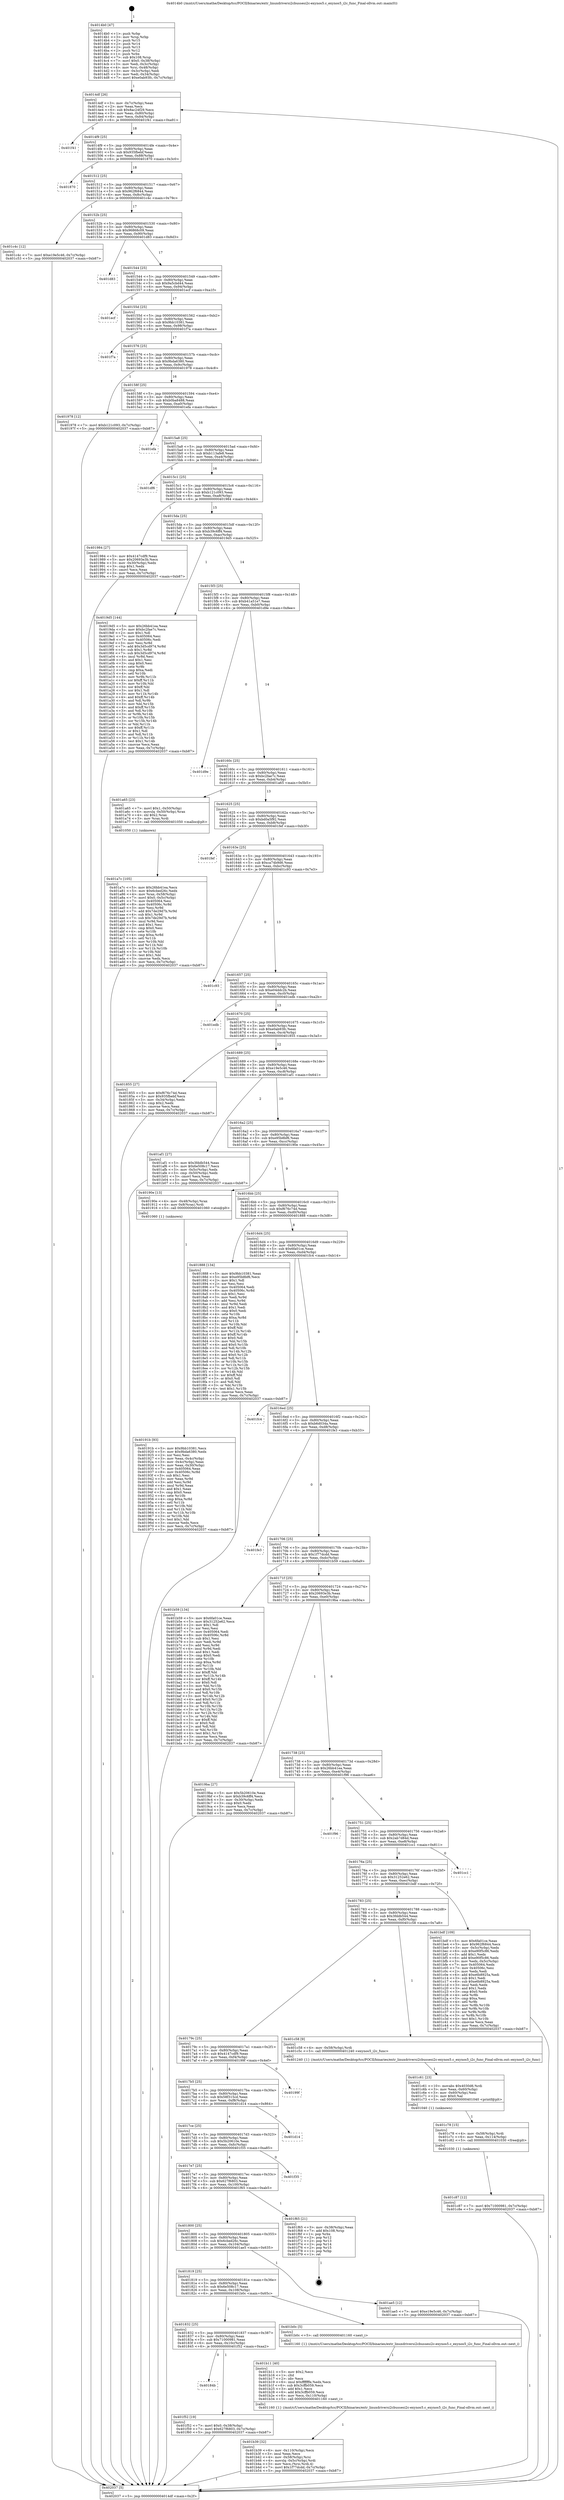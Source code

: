 digraph "0x4014b0" {
  label = "0x4014b0 (/mnt/c/Users/mathe/Desktop/tcc/POCII/binaries/extr_linuxdriversi2cbussesi2c-exynos5.c_exynos5_i2c_func_Final-ollvm.out::main(0))"
  labelloc = "t"
  node[shape=record]

  Entry [label="",width=0.3,height=0.3,shape=circle,fillcolor=black,style=filled]
  "0x4014df" [label="{
     0x4014df [26]\l
     | [instrs]\l
     &nbsp;&nbsp;0x4014df \<+3\>: mov -0x7c(%rbp),%eax\l
     &nbsp;&nbsp;0x4014e2 \<+2\>: mov %eax,%ecx\l
     &nbsp;&nbsp;0x4014e4 \<+6\>: sub $0x8ac24f29,%ecx\l
     &nbsp;&nbsp;0x4014ea \<+3\>: mov %eax,-0x80(%rbp)\l
     &nbsp;&nbsp;0x4014ed \<+6\>: mov %ecx,-0x84(%rbp)\l
     &nbsp;&nbsp;0x4014f3 \<+6\>: je 0000000000401f41 \<main+0xa91\>\l
  }"]
  "0x401f41" [label="{
     0x401f41\l
  }", style=dashed]
  "0x4014f9" [label="{
     0x4014f9 [25]\l
     | [instrs]\l
     &nbsp;&nbsp;0x4014f9 \<+5\>: jmp 00000000004014fe \<main+0x4e\>\l
     &nbsp;&nbsp;0x4014fe \<+3\>: mov -0x80(%rbp),%eax\l
     &nbsp;&nbsp;0x401501 \<+5\>: sub $0x935fbebf,%eax\l
     &nbsp;&nbsp;0x401506 \<+6\>: mov %eax,-0x88(%rbp)\l
     &nbsp;&nbsp;0x40150c \<+6\>: je 0000000000401870 \<main+0x3c0\>\l
  }"]
  Exit [label="",width=0.3,height=0.3,shape=circle,fillcolor=black,style=filled,peripheries=2]
  "0x401870" [label="{
     0x401870\l
  }", style=dashed]
  "0x401512" [label="{
     0x401512 [25]\l
     | [instrs]\l
     &nbsp;&nbsp;0x401512 \<+5\>: jmp 0000000000401517 \<main+0x67\>\l
     &nbsp;&nbsp;0x401517 \<+3\>: mov -0x80(%rbp),%eax\l
     &nbsp;&nbsp;0x40151a \<+5\>: sub $0x962f6844,%eax\l
     &nbsp;&nbsp;0x40151f \<+6\>: mov %eax,-0x8c(%rbp)\l
     &nbsp;&nbsp;0x401525 \<+6\>: je 0000000000401c4c \<main+0x79c\>\l
  }"]
  "0x40184b" [label="{
     0x40184b\l
  }", style=dashed]
  "0x401c4c" [label="{
     0x401c4c [12]\l
     | [instrs]\l
     &nbsp;&nbsp;0x401c4c \<+7\>: movl $0xe19e5c46,-0x7c(%rbp)\l
     &nbsp;&nbsp;0x401c53 \<+5\>: jmp 0000000000402037 \<main+0xb87\>\l
  }"]
  "0x40152b" [label="{
     0x40152b [25]\l
     | [instrs]\l
     &nbsp;&nbsp;0x40152b \<+5\>: jmp 0000000000401530 \<main+0x80\>\l
     &nbsp;&nbsp;0x401530 \<+3\>: mov -0x80(%rbp),%eax\l
     &nbsp;&nbsp;0x401533 \<+5\>: sub $0x96868c09,%eax\l
     &nbsp;&nbsp;0x401538 \<+6\>: mov %eax,-0x90(%rbp)\l
     &nbsp;&nbsp;0x40153e \<+6\>: je 0000000000401d83 \<main+0x8d3\>\l
  }"]
  "0x401f52" [label="{
     0x401f52 [19]\l
     | [instrs]\l
     &nbsp;&nbsp;0x401f52 \<+7\>: movl $0x0,-0x38(%rbp)\l
     &nbsp;&nbsp;0x401f59 \<+7\>: movl $0x627f6803,-0x7c(%rbp)\l
     &nbsp;&nbsp;0x401f60 \<+5\>: jmp 0000000000402037 \<main+0xb87\>\l
  }"]
  "0x401d83" [label="{
     0x401d83\l
  }", style=dashed]
  "0x401544" [label="{
     0x401544 [25]\l
     | [instrs]\l
     &nbsp;&nbsp;0x401544 \<+5\>: jmp 0000000000401549 \<main+0x99\>\l
     &nbsp;&nbsp;0x401549 \<+3\>: mov -0x80(%rbp),%eax\l
     &nbsp;&nbsp;0x40154c \<+5\>: sub $0x9a5cbd44,%eax\l
     &nbsp;&nbsp;0x401551 \<+6\>: mov %eax,-0x94(%rbp)\l
     &nbsp;&nbsp;0x401557 \<+6\>: je 0000000000401ecf \<main+0xa1f\>\l
  }"]
  "0x401c87" [label="{
     0x401c87 [12]\l
     | [instrs]\l
     &nbsp;&nbsp;0x401c87 \<+7\>: movl $0x71000981,-0x7c(%rbp)\l
     &nbsp;&nbsp;0x401c8e \<+5\>: jmp 0000000000402037 \<main+0xb87\>\l
  }"]
  "0x401ecf" [label="{
     0x401ecf\l
  }", style=dashed]
  "0x40155d" [label="{
     0x40155d [25]\l
     | [instrs]\l
     &nbsp;&nbsp;0x40155d \<+5\>: jmp 0000000000401562 \<main+0xb2\>\l
     &nbsp;&nbsp;0x401562 \<+3\>: mov -0x80(%rbp),%eax\l
     &nbsp;&nbsp;0x401565 \<+5\>: sub $0x9bb10381,%eax\l
     &nbsp;&nbsp;0x40156a \<+6\>: mov %eax,-0x98(%rbp)\l
     &nbsp;&nbsp;0x401570 \<+6\>: je 0000000000401f7a \<main+0xaca\>\l
  }"]
  "0x401c78" [label="{
     0x401c78 [15]\l
     | [instrs]\l
     &nbsp;&nbsp;0x401c78 \<+4\>: mov -0x58(%rbp),%rdi\l
     &nbsp;&nbsp;0x401c7c \<+6\>: mov %eax,-0x114(%rbp)\l
     &nbsp;&nbsp;0x401c82 \<+5\>: call 0000000000401030 \<free@plt\>\l
     | [calls]\l
     &nbsp;&nbsp;0x401030 \{1\} (unknown)\l
  }"]
  "0x401f7a" [label="{
     0x401f7a\l
  }", style=dashed]
  "0x401576" [label="{
     0x401576 [25]\l
     | [instrs]\l
     &nbsp;&nbsp;0x401576 \<+5\>: jmp 000000000040157b \<main+0xcb\>\l
     &nbsp;&nbsp;0x40157b \<+3\>: mov -0x80(%rbp),%eax\l
     &nbsp;&nbsp;0x40157e \<+5\>: sub $0x9bda6380,%eax\l
     &nbsp;&nbsp;0x401583 \<+6\>: mov %eax,-0x9c(%rbp)\l
     &nbsp;&nbsp;0x401589 \<+6\>: je 0000000000401978 \<main+0x4c8\>\l
  }"]
  "0x401c61" [label="{
     0x401c61 [23]\l
     | [instrs]\l
     &nbsp;&nbsp;0x401c61 \<+10\>: movabs $0x4030d6,%rdi\l
     &nbsp;&nbsp;0x401c6b \<+3\>: mov %eax,-0x60(%rbp)\l
     &nbsp;&nbsp;0x401c6e \<+3\>: mov -0x60(%rbp),%esi\l
     &nbsp;&nbsp;0x401c71 \<+2\>: mov $0x0,%al\l
     &nbsp;&nbsp;0x401c73 \<+5\>: call 0000000000401040 \<printf@plt\>\l
     | [calls]\l
     &nbsp;&nbsp;0x401040 \{1\} (unknown)\l
  }"]
  "0x401978" [label="{
     0x401978 [12]\l
     | [instrs]\l
     &nbsp;&nbsp;0x401978 \<+7\>: movl $0xb121c093,-0x7c(%rbp)\l
     &nbsp;&nbsp;0x40197f \<+5\>: jmp 0000000000402037 \<main+0xb87\>\l
  }"]
  "0x40158f" [label="{
     0x40158f [25]\l
     | [instrs]\l
     &nbsp;&nbsp;0x40158f \<+5\>: jmp 0000000000401594 \<main+0xe4\>\l
     &nbsp;&nbsp;0x401594 \<+3\>: mov -0x80(%rbp),%eax\l
     &nbsp;&nbsp;0x401597 \<+5\>: sub $0xb0ba8488,%eax\l
     &nbsp;&nbsp;0x40159c \<+6\>: mov %eax,-0xa0(%rbp)\l
     &nbsp;&nbsp;0x4015a2 \<+6\>: je 0000000000401efa \<main+0xa4a\>\l
  }"]
  "0x401b39" [label="{
     0x401b39 [32]\l
     | [instrs]\l
     &nbsp;&nbsp;0x401b39 \<+6\>: mov -0x110(%rbp),%ecx\l
     &nbsp;&nbsp;0x401b3f \<+3\>: imul %eax,%ecx\l
     &nbsp;&nbsp;0x401b42 \<+4\>: mov -0x58(%rbp),%rsi\l
     &nbsp;&nbsp;0x401b46 \<+4\>: movslq -0x5c(%rbp),%rdi\l
     &nbsp;&nbsp;0x401b4a \<+3\>: mov %ecx,(%rsi,%rdi,4)\l
     &nbsp;&nbsp;0x401b4d \<+7\>: movl $0x1f77dcdd,-0x7c(%rbp)\l
     &nbsp;&nbsp;0x401b54 \<+5\>: jmp 0000000000402037 \<main+0xb87\>\l
  }"]
  "0x401efa" [label="{
     0x401efa\l
  }", style=dashed]
  "0x4015a8" [label="{
     0x4015a8 [25]\l
     | [instrs]\l
     &nbsp;&nbsp;0x4015a8 \<+5\>: jmp 00000000004015ad \<main+0xfd\>\l
     &nbsp;&nbsp;0x4015ad \<+3\>: mov -0x80(%rbp),%eax\l
     &nbsp;&nbsp;0x4015b0 \<+5\>: sub $0xb113afe8,%eax\l
     &nbsp;&nbsp;0x4015b5 \<+6\>: mov %eax,-0xa4(%rbp)\l
     &nbsp;&nbsp;0x4015bb \<+6\>: je 0000000000401df6 \<main+0x946\>\l
  }"]
  "0x401b11" [label="{
     0x401b11 [40]\l
     | [instrs]\l
     &nbsp;&nbsp;0x401b11 \<+5\>: mov $0x2,%ecx\l
     &nbsp;&nbsp;0x401b16 \<+1\>: cltd\l
     &nbsp;&nbsp;0x401b17 \<+2\>: idiv %ecx\l
     &nbsp;&nbsp;0x401b19 \<+6\>: imul $0xfffffffe,%edx,%ecx\l
     &nbsp;&nbsp;0x401b1f \<+6\>: sub $0x3cffb059,%ecx\l
     &nbsp;&nbsp;0x401b25 \<+3\>: add $0x1,%ecx\l
     &nbsp;&nbsp;0x401b28 \<+6\>: add $0x3cffb059,%ecx\l
     &nbsp;&nbsp;0x401b2e \<+6\>: mov %ecx,-0x110(%rbp)\l
     &nbsp;&nbsp;0x401b34 \<+5\>: call 0000000000401160 \<next_i\>\l
     | [calls]\l
     &nbsp;&nbsp;0x401160 \{1\} (/mnt/c/Users/mathe/Desktop/tcc/POCII/binaries/extr_linuxdriversi2cbussesi2c-exynos5.c_exynos5_i2c_func_Final-ollvm.out::next_i)\l
  }"]
  "0x401df6" [label="{
     0x401df6\l
  }", style=dashed]
  "0x4015c1" [label="{
     0x4015c1 [25]\l
     | [instrs]\l
     &nbsp;&nbsp;0x4015c1 \<+5\>: jmp 00000000004015c6 \<main+0x116\>\l
     &nbsp;&nbsp;0x4015c6 \<+3\>: mov -0x80(%rbp),%eax\l
     &nbsp;&nbsp;0x4015c9 \<+5\>: sub $0xb121c093,%eax\l
     &nbsp;&nbsp;0x4015ce \<+6\>: mov %eax,-0xa8(%rbp)\l
     &nbsp;&nbsp;0x4015d4 \<+6\>: je 0000000000401984 \<main+0x4d4\>\l
  }"]
  "0x401832" [label="{
     0x401832 [25]\l
     | [instrs]\l
     &nbsp;&nbsp;0x401832 \<+5\>: jmp 0000000000401837 \<main+0x387\>\l
     &nbsp;&nbsp;0x401837 \<+3\>: mov -0x80(%rbp),%eax\l
     &nbsp;&nbsp;0x40183a \<+5\>: sub $0x71000981,%eax\l
     &nbsp;&nbsp;0x40183f \<+6\>: mov %eax,-0x10c(%rbp)\l
     &nbsp;&nbsp;0x401845 \<+6\>: je 0000000000401f52 \<main+0xaa2\>\l
  }"]
  "0x401984" [label="{
     0x401984 [27]\l
     | [instrs]\l
     &nbsp;&nbsp;0x401984 \<+5\>: mov $0x4147cdf9,%eax\l
     &nbsp;&nbsp;0x401989 \<+5\>: mov $0x20693e3b,%ecx\l
     &nbsp;&nbsp;0x40198e \<+3\>: mov -0x30(%rbp),%edx\l
     &nbsp;&nbsp;0x401991 \<+3\>: cmp $0x1,%edx\l
     &nbsp;&nbsp;0x401994 \<+3\>: cmovl %ecx,%eax\l
     &nbsp;&nbsp;0x401997 \<+3\>: mov %eax,-0x7c(%rbp)\l
     &nbsp;&nbsp;0x40199a \<+5\>: jmp 0000000000402037 \<main+0xb87\>\l
  }"]
  "0x4015da" [label="{
     0x4015da [25]\l
     | [instrs]\l
     &nbsp;&nbsp;0x4015da \<+5\>: jmp 00000000004015df \<main+0x12f\>\l
     &nbsp;&nbsp;0x4015df \<+3\>: mov -0x80(%rbp),%eax\l
     &nbsp;&nbsp;0x4015e2 \<+5\>: sub $0xb39c6ff4,%eax\l
     &nbsp;&nbsp;0x4015e7 \<+6\>: mov %eax,-0xac(%rbp)\l
     &nbsp;&nbsp;0x4015ed \<+6\>: je 00000000004019d5 \<main+0x525\>\l
  }"]
  "0x401b0c" [label="{
     0x401b0c [5]\l
     | [instrs]\l
     &nbsp;&nbsp;0x401b0c \<+5\>: call 0000000000401160 \<next_i\>\l
     | [calls]\l
     &nbsp;&nbsp;0x401160 \{1\} (/mnt/c/Users/mathe/Desktop/tcc/POCII/binaries/extr_linuxdriversi2cbussesi2c-exynos5.c_exynos5_i2c_func_Final-ollvm.out::next_i)\l
  }"]
  "0x4019d5" [label="{
     0x4019d5 [144]\l
     | [instrs]\l
     &nbsp;&nbsp;0x4019d5 \<+5\>: mov $0x26bb41ea,%eax\l
     &nbsp;&nbsp;0x4019da \<+5\>: mov $0xbc2fae7c,%ecx\l
     &nbsp;&nbsp;0x4019df \<+2\>: mov $0x1,%dl\l
     &nbsp;&nbsp;0x4019e1 \<+7\>: mov 0x405064,%esi\l
     &nbsp;&nbsp;0x4019e8 \<+7\>: mov 0x40506c,%edi\l
     &nbsp;&nbsp;0x4019ef \<+3\>: mov %esi,%r8d\l
     &nbsp;&nbsp;0x4019f2 \<+7\>: add $0x3d5cd974,%r8d\l
     &nbsp;&nbsp;0x4019f9 \<+4\>: sub $0x1,%r8d\l
     &nbsp;&nbsp;0x4019fd \<+7\>: sub $0x3d5cd974,%r8d\l
     &nbsp;&nbsp;0x401a04 \<+4\>: imul %r8d,%esi\l
     &nbsp;&nbsp;0x401a08 \<+3\>: and $0x1,%esi\l
     &nbsp;&nbsp;0x401a0b \<+3\>: cmp $0x0,%esi\l
     &nbsp;&nbsp;0x401a0e \<+4\>: sete %r9b\l
     &nbsp;&nbsp;0x401a12 \<+3\>: cmp $0xa,%edi\l
     &nbsp;&nbsp;0x401a15 \<+4\>: setl %r10b\l
     &nbsp;&nbsp;0x401a19 \<+3\>: mov %r9b,%r11b\l
     &nbsp;&nbsp;0x401a1c \<+4\>: xor $0xff,%r11b\l
     &nbsp;&nbsp;0x401a20 \<+3\>: mov %r10b,%bl\l
     &nbsp;&nbsp;0x401a23 \<+3\>: xor $0xff,%bl\l
     &nbsp;&nbsp;0x401a26 \<+3\>: xor $0x1,%dl\l
     &nbsp;&nbsp;0x401a29 \<+3\>: mov %r11b,%r14b\l
     &nbsp;&nbsp;0x401a2c \<+4\>: and $0xff,%r14b\l
     &nbsp;&nbsp;0x401a30 \<+3\>: and %dl,%r9b\l
     &nbsp;&nbsp;0x401a33 \<+3\>: mov %bl,%r15b\l
     &nbsp;&nbsp;0x401a36 \<+4\>: and $0xff,%r15b\l
     &nbsp;&nbsp;0x401a3a \<+3\>: and %dl,%r10b\l
     &nbsp;&nbsp;0x401a3d \<+3\>: or %r9b,%r14b\l
     &nbsp;&nbsp;0x401a40 \<+3\>: or %r10b,%r15b\l
     &nbsp;&nbsp;0x401a43 \<+3\>: xor %r15b,%r14b\l
     &nbsp;&nbsp;0x401a46 \<+3\>: or %bl,%r11b\l
     &nbsp;&nbsp;0x401a49 \<+4\>: xor $0xff,%r11b\l
     &nbsp;&nbsp;0x401a4d \<+3\>: or $0x1,%dl\l
     &nbsp;&nbsp;0x401a50 \<+3\>: and %dl,%r11b\l
     &nbsp;&nbsp;0x401a53 \<+3\>: or %r11b,%r14b\l
     &nbsp;&nbsp;0x401a56 \<+4\>: test $0x1,%r14b\l
     &nbsp;&nbsp;0x401a5a \<+3\>: cmovne %ecx,%eax\l
     &nbsp;&nbsp;0x401a5d \<+3\>: mov %eax,-0x7c(%rbp)\l
     &nbsp;&nbsp;0x401a60 \<+5\>: jmp 0000000000402037 \<main+0xb87\>\l
  }"]
  "0x4015f3" [label="{
     0x4015f3 [25]\l
     | [instrs]\l
     &nbsp;&nbsp;0x4015f3 \<+5\>: jmp 00000000004015f8 \<main+0x148\>\l
     &nbsp;&nbsp;0x4015f8 \<+3\>: mov -0x80(%rbp),%eax\l
     &nbsp;&nbsp;0x4015fb \<+5\>: sub $0xb41a51e7,%eax\l
     &nbsp;&nbsp;0x401600 \<+6\>: mov %eax,-0xb0(%rbp)\l
     &nbsp;&nbsp;0x401606 \<+6\>: je 0000000000401d9e \<main+0x8ee\>\l
  }"]
  "0x401819" [label="{
     0x401819 [25]\l
     | [instrs]\l
     &nbsp;&nbsp;0x401819 \<+5\>: jmp 000000000040181e \<main+0x36e\>\l
     &nbsp;&nbsp;0x40181e \<+3\>: mov -0x80(%rbp),%eax\l
     &nbsp;&nbsp;0x401821 \<+5\>: sub $0x6e508c17,%eax\l
     &nbsp;&nbsp;0x401826 \<+6\>: mov %eax,-0x108(%rbp)\l
     &nbsp;&nbsp;0x40182c \<+6\>: je 0000000000401b0c \<main+0x65c\>\l
  }"]
  "0x401d9e" [label="{
     0x401d9e\l
  }", style=dashed]
  "0x40160c" [label="{
     0x40160c [25]\l
     | [instrs]\l
     &nbsp;&nbsp;0x40160c \<+5\>: jmp 0000000000401611 \<main+0x161\>\l
     &nbsp;&nbsp;0x401611 \<+3\>: mov -0x80(%rbp),%eax\l
     &nbsp;&nbsp;0x401614 \<+5\>: sub $0xbc2fae7c,%eax\l
     &nbsp;&nbsp;0x401619 \<+6\>: mov %eax,-0xb4(%rbp)\l
     &nbsp;&nbsp;0x40161f \<+6\>: je 0000000000401a65 \<main+0x5b5\>\l
  }"]
  "0x401ae5" [label="{
     0x401ae5 [12]\l
     | [instrs]\l
     &nbsp;&nbsp;0x401ae5 \<+7\>: movl $0xe19e5c46,-0x7c(%rbp)\l
     &nbsp;&nbsp;0x401aec \<+5\>: jmp 0000000000402037 \<main+0xb87\>\l
  }"]
  "0x401a65" [label="{
     0x401a65 [23]\l
     | [instrs]\l
     &nbsp;&nbsp;0x401a65 \<+7\>: movl $0x1,-0x50(%rbp)\l
     &nbsp;&nbsp;0x401a6c \<+4\>: movslq -0x50(%rbp),%rax\l
     &nbsp;&nbsp;0x401a70 \<+4\>: shl $0x2,%rax\l
     &nbsp;&nbsp;0x401a74 \<+3\>: mov %rax,%rdi\l
     &nbsp;&nbsp;0x401a77 \<+5\>: call 0000000000401050 \<malloc@plt\>\l
     | [calls]\l
     &nbsp;&nbsp;0x401050 \{1\} (unknown)\l
  }"]
  "0x401625" [label="{
     0x401625 [25]\l
     | [instrs]\l
     &nbsp;&nbsp;0x401625 \<+5\>: jmp 000000000040162a \<main+0x17a\>\l
     &nbsp;&nbsp;0x40162a \<+3\>: mov -0x80(%rbp),%eax\l
     &nbsp;&nbsp;0x40162d \<+5\>: sub $0xbd0a5f92,%eax\l
     &nbsp;&nbsp;0x401632 \<+6\>: mov %eax,-0xb8(%rbp)\l
     &nbsp;&nbsp;0x401638 \<+6\>: je 0000000000401fef \<main+0xb3f\>\l
  }"]
  "0x401800" [label="{
     0x401800 [25]\l
     | [instrs]\l
     &nbsp;&nbsp;0x401800 \<+5\>: jmp 0000000000401805 \<main+0x355\>\l
     &nbsp;&nbsp;0x401805 \<+3\>: mov -0x80(%rbp),%eax\l
     &nbsp;&nbsp;0x401808 \<+5\>: sub $0x6cbed26c,%eax\l
     &nbsp;&nbsp;0x40180d \<+6\>: mov %eax,-0x104(%rbp)\l
     &nbsp;&nbsp;0x401813 \<+6\>: je 0000000000401ae5 \<main+0x635\>\l
  }"]
  "0x401fef" [label="{
     0x401fef\l
  }", style=dashed]
  "0x40163e" [label="{
     0x40163e [25]\l
     | [instrs]\l
     &nbsp;&nbsp;0x40163e \<+5\>: jmp 0000000000401643 \<main+0x193\>\l
     &nbsp;&nbsp;0x401643 \<+3\>: mov -0x80(%rbp),%eax\l
     &nbsp;&nbsp;0x401646 \<+5\>: sub $0xca74b9d6,%eax\l
     &nbsp;&nbsp;0x40164b \<+6\>: mov %eax,-0xbc(%rbp)\l
     &nbsp;&nbsp;0x401651 \<+6\>: je 0000000000401c93 \<main+0x7e3\>\l
  }"]
  "0x401f65" [label="{
     0x401f65 [21]\l
     | [instrs]\l
     &nbsp;&nbsp;0x401f65 \<+3\>: mov -0x38(%rbp),%eax\l
     &nbsp;&nbsp;0x401f68 \<+7\>: add $0x108,%rsp\l
     &nbsp;&nbsp;0x401f6f \<+1\>: pop %rbx\l
     &nbsp;&nbsp;0x401f70 \<+2\>: pop %r12\l
     &nbsp;&nbsp;0x401f72 \<+2\>: pop %r13\l
     &nbsp;&nbsp;0x401f74 \<+2\>: pop %r14\l
     &nbsp;&nbsp;0x401f76 \<+2\>: pop %r15\l
     &nbsp;&nbsp;0x401f78 \<+1\>: pop %rbp\l
     &nbsp;&nbsp;0x401f79 \<+1\>: ret\l
  }"]
  "0x401c93" [label="{
     0x401c93\l
  }", style=dashed]
  "0x401657" [label="{
     0x401657 [25]\l
     | [instrs]\l
     &nbsp;&nbsp;0x401657 \<+5\>: jmp 000000000040165c \<main+0x1ac\>\l
     &nbsp;&nbsp;0x40165c \<+3\>: mov -0x80(%rbp),%eax\l
     &nbsp;&nbsp;0x40165f \<+5\>: sub $0xe04ddc2b,%eax\l
     &nbsp;&nbsp;0x401664 \<+6\>: mov %eax,-0xc0(%rbp)\l
     &nbsp;&nbsp;0x40166a \<+6\>: je 0000000000401edb \<main+0xa2b\>\l
  }"]
  "0x4017e7" [label="{
     0x4017e7 [25]\l
     | [instrs]\l
     &nbsp;&nbsp;0x4017e7 \<+5\>: jmp 00000000004017ec \<main+0x33c\>\l
     &nbsp;&nbsp;0x4017ec \<+3\>: mov -0x80(%rbp),%eax\l
     &nbsp;&nbsp;0x4017ef \<+5\>: sub $0x627f6803,%eax\l
     &nbsp;&nbsp;0x4017f4 \<+6\>: mov %eax,-0x100(%rbp)\l
     &nbsp;&nbsp;0x4017fa \<+6\>: je 0000000000401f65 \<main+0xab5\>\l
  }"]
  "0x401edb" [label="{
     0x401edb\l
  }", style=dashed]
  "0x401670" [label="{
     0x401670 [25]\l
     | [instrs]\l
     &nbsp;&nbsp;0x401670 \<+5\>: jmp 0000000000401675 \<main+0x1c5\>\l
     &nbsp;&nbsp;0x401675 \<+3\>: mov -0x80(%rbp),%eax\l
     &nbsp;&nbsp;0x401678 \<+5\>: sub $0xe0ab93fc,%eax\l
     &nbsp;&nbsp;0x40167d \<+6\>: mov %eax,-0xc4(%rbp)\l
     &nbsp;&nbsp;0x401683 \<+6\>: je 0000000000401855 \<main+0x3a5\>\l
  }"]
  "0x401f35" [label="{
     0x401f35\l
  }", style=dashed]
  "0x401855" [label="{
     0x401855 [27]\l
     | [instrs]\l
     &nbsp;&nbsp;0x401855 \<+5\>: mov $0xf676c74d,%eax\l
     &nbsp;&nbsp;0x40185a \<+5\>: mov $0x935fbebf,%ecx\l
     &nbsp;&nbsp;0x40185f \<+3\>: mov -0x34(%rbp),%edx\l
     &nbsp;&nbsp;0x401862 \<+3\>: cmp $0x2,%edx\l
     &nbsp;&nbsp;0x401865 \<+3\>: cmovne %ecx,%eax\l
     &nbsp;&nbsp;0x401868 \<+3\>: mov %eax,-0x7c(%rbp)\l
     &nbsp;&nbsp;0x40186b \<+5\>: jmp 0000000000402037 \<main+0xb87\>\l
  }"]
  "0x401689" [label="{
     0x401689 [25]\l
     | [instrs]\l
     &nbsp;&nbsp;0x401689 \<+5\>: jmp 000000000040168e \<main+0x1de\>\l
     &nbsp;&nbsp;0x40168e \<+3\>: mov -0x80(%rbp),%eax\l
     &nbsp;&nbsp;0x401691 \<+5\>: sub $0xe19e5c46,%eax\l
     &nbsp;&nbsp;0x401696 \<+6\>: mov %eax,-0xc8(%rbp)\l
     &nbsp;&nbsp;0x40169c \<+6\>: je 0000000000401af1 \<main+0x641\>\l
  }"]
  "0x402037" [label="{
     0x402037 [5]\l
     | [instrs]\l
     &nbsp;&nbsp;0x402037 \<+5\>: jmp 00000000004014df \<main+0x2f\>\l
  }"]
  "0x4014b0" [label="{
     0x4014b0 [47]\l
     | [instrs]\l
     &nbsp;&nbsp;0x4014b0 \<+1\>: push %rbp\l
     &nbsp;&nbsp;0x4014b1 \<+3\>: mov %rsp,%rbp\l
     &nbsp;&nbsp;0x4014b4 \<+2\>: push %r15\l
     &nbsp;&nbsp;0x4014b6 \<+2\>: push %r14\l
     &nbsp;&nbsp;0x4014b8 \<+2\>: push %r13\l
     &nbsp;&nbsp;0x4014ba \<+2\>: push %r12\l
     &nbsp;&nbsp;0x4014bc \<+1\>: push %rbx\l
     &nbsp;&nbsp;0x4014bd \<+7\>: sub $0x108,%rsp\l
     &nbsp;&nbsp;0x4014c4 \<+7\>: movl $0x0,-0x38(%rbp)\l
     &nbsp;&nbsp;0x4014cb \<+3\>: mov %edi,-0x3c(%rbp)\l
     &nbsp;&nbsp;0x4014ce \<+4\>: mov %rsi,-0x48(%rbp)\l
     &nbsp;&nbsp;0x4014d2 \<+3\>: mov -0x3c(%rbp),%edi\l
     &nbsp;&nbsp;0x4014d5 \<+3\>: mov %edi,-0x34(%rbp)\l
     &nbsp;&nbsp;0x4014d8 \<+7\>: movl $0xe0ab93fc,-0x7c(%rbp)\l
  }"]
  "0x4017ce" [label="{
     0x4017ce [25]\l
     | [instrs]\l
     &nbsp;&nbsp;0x4017ce \<+5\>: jmp 00000000004017d3 \<main+0x323\>\l
     &nbsp;&nbsp;0x4017d3 \<+3\>: mov -0x80(%rbp),%eax\l
     &nbsp;&nbsp;0x4017d6 \<+5\>: sub $0x5b20610e,%eax\l
     &nbsp;&nbsp;0x4017db \<+6\>: mov %eax,-0xfc(%rbp)\l
     &nbsp;&nbsp;0x4017e1 \<+6\>: je 0000000000401f35 \<main+0xa85\>\l
  }"]
  "0x401af1" [label="{
     0x401af1 [27]\l
     | [instrs]\l
     &nbsp;&nbsp;0x401af1 \<+5\>: mov $0x3fddb544,%eax\l
     &nbsp;&nbsp;0x401af6 \<+5\>: mov $0x6e508c17,%ecx\l
     &nbsp;&nbsp;0x401afb \<+3\>: mov -0x5c(%rbp),%edx\l
     &nbsp;&nbsp;0x401afe \<+3\>: cmp -0x50(%rbp),%edx\l
     &nbsp;&nbsp;0x401b01 \<+3\>: cmovl %ecx,%eax\l
     &nbsp;&nbsp;0x401b04 \<+3\>: mov %eax,-0x7c(%rbp)\l
     &nbsp;&nbsp;0x401b07 \<+5\>: jmp 0000000000402037 \<main+0xb87\>\l
  }"]
  "0x4016a2" [label="{
     0x4016a2 [25]\l
     | [instrs]\l
     &nbsp;&nbsp;0x4016a2 \<+5\>: jmp 00000000004016a7 \<main+0x1f7\>\l
     &nbsp;&nbsp;0x4016a7 \<+3\>: mov -0x80(%rbp),%eax\l
     &nbsp;&nbsp;0x4016aa \<+5\>: sub $0xe95b8bf6,%eax\l
     &nbsp;&nbsp;0x4016af \<+6\>: mov %eax,-0xcc(%rbp)\l
     &nbsp;&nbsp;0x4016b5 \<+6\>: je 000000000040190e \<main+0x45e\>\l
  }"]
  "0x401d14" [label="{
     0x401d14\l
  }", style=dashed]
  "0x40190e" [label="{
     0x40190e [13]\l
     | [instrs]\l
     &nbsp;&nbsp;0x40190e \<+4\>: mov -0x48(%rbp),%rax\l
     &nbsp;&nbsp;0x401912 \<+4\>: mov 0x8(%rax),%rdi\l
     &nbsp;&nbsp;0x401916 \<+5\>: call 0000000000401060 \<atoi@plt\>\l
     | [calls]\l
     &nbsp;&nbsp;0x401060 \{1\} (unknown)\l
  }"]
  "0x4016bb" [label="{
     0x4016bb [25]\l
     | [instrs]\l
     &nbsp;&nbsp;0x4016bb \<+5\>: jmp 00000000004016c0 \<main+0x210\>\l
     &nbsp;&nbsp;0x4016c0 \<+3\>: mov -0x80(%rbp),%eax\l
     &nbsp;&nbsp;0x4016c3 \<+5\>: sub $0xf676c74d,%eax\l
     &nbsp;&nbsp;0x4016c8 \<+6\>: mov %eax,-0xd0(%rbp)\l
     &nbsp;&nbsp;0x4016ce \<+6\>: je 0000000000401888 \<main+0x3d8\>\l
  }"]
  "0x4017b5" [label="{
     0x4017b5 [25]\l
     | [instrs]\l
     &nbsp;&nbsp;0x4017b5 \<+5\>: jmp 00000000004017ba \<main+0x30a\>\l
     &nbsp;&nbsp;0x4017ba \<+3\>: mov -0x80(%rbp),%eax\l
     &nbsp;&nbsp;0x4017bd \<+5\>: sub $0x58f315cd,%eax\l
     &nbsp;&nbsp;0x4017c2 \<+6\>: mov %eax,-0xf8(%rbp)\l
     &nbsp;&nbsp;0x4017c8 \<+6\>: je 0000000000401d14 \<main+0x864\>\l
  }"]
  "0x401888" [label="{
     0x401888 [134]\l
     | [instrs]\l
     &nbsp;&nbsp;0x401888 \<+5\>: mov $0x9bb10381,%eax\l
     &nbsp;&nbsp;0x40188d \<+5\>: mov $0xe95b8bf6,%ecx\l
     &nbsp;&nbsp;0x401892 \<+2\>: mov $0x1,%dl\l
     &nbsp;&nbsp;0x401894 \<+2\>: xor %esi,%esi\l
     &nbsp;&nbsp;0x401896 \<+7\>: mov 0x405064,%edi\l
     &nbsp;&nbsp;0x40189d \<+8\>: mov 0x40506c,%r8d\l
     &nbsp;&nbsp;0x4018a5 \<+3\>: sub $0x1,%esi\l
     &nbsp;&nbsp;0x4018a8 \<+3\>: mov %edi,%r9d\l
     &nbsp;&nbsp;0x4018ab \<+3\>: add %esi,%r9d\l
     &nbsp;&nbsp;0x4018ae \<+4\>: imul %r9d,%edi\l
     &nbsp;&nbsp;0x4018b2 \<+3\>: and $0x1,%edi\l
     &nbsp;&nbsp;0x4018b5 \<+3\>: cmp $0x0,%edi\l
     &nbsp;&nbsp;0x4018b8 \<+4\>: sete %r10b\l
     &nbsp;&nbsp;0x4018bc \<+4\>: cmp $0xa,%r8d\l
     &nbsp;&nbsp;0x4018c0 \<+4\>: setl %r11b\l
     &nbsp;&nbsp;0x4018c4 \<+3\>: mov %r10b,%bl\l
     &nbsp;&nbsp;0x4018c7 \<+3\>: xor $0xff,%bl\l
     &nbsp;&nbsp;0x4018ca \<+3\>: mov %r11b,%r14b\l
     &nbsp;&nbsp;0x4018cd \<+4\>: xor $0xff,%r14b\l
     &nbsp;&nbsp;0x4018d1 \<+3\>: xor $0x0,%dl\l
     &nbsp;&nbsp;0x4018d4 \<+3\>: mov %bl,%r15b\l
     &nbsp;&nbsp;0x4018d7 \<+4\>: and $0x0,%r15b\l
     &nbsp;&nbsp;0x4018db \<+3\>: and %dl,%r10b\l
     &nbsp;&nbsp;0x4018de \<+3\>: mov %r14b,%r12b\l
     &nbsp;&nbsp;0x4018e1 \<+4\>: and $0x0,%r12b\l
     &nbsp;&nbsp;0x4018e5 \<+3\>: and %dl,%r11b\l
     &nbsp;&nbsp;0x4018e8 \<+3\>: or %r10b,%r15b\l
     &nbsp;&nbsp;0x4018eb \<+3\>: or %r11b,%r12b\l
     &nbsp;&nbsp;0x4018ee \<+3\>: xor %r12b,%r15b\l
     &nbsp;&nbsp;0x4018f1 \<+3\>: or %r14b,%bl\l
     &nbsp;&nbsp;0x4018f4 \<+3\>: xor $0xff,%bl\l
     &nbsp;&nbsp;0x4018f7 \<+3\>: or $0x0,%dl\l
     &nbsp;&nbsp;0x4018fa \<+2\>: and %dl,%bl\l
     &nbsp;&nbsp;0x4018fc \<+3\>: or %bl,%r15b\l
     &nbsp;&nbsp;0x4018ff \<+4\>: test $0x1,%r15b\l
     &nbsp;&nbsp;0x401903 \<+3\>: cmovne %ecx,%eax\l
     &nbsp;&nbsp;0x401906 \<+3\>: mov %eax,-0x7c(%rbp)\l
     &nbsp;&nbsp;0x401909 \<+5\>: jmp 0000000000402037 \<main+0xb87\>\l
  }"]
  "0x4016d4" [label="{
     0x4016d4 [25]\l
     | [instrs]\l
     &nbsp;&nbsp;0x4016d4 \<+5\>: jmp 00000000004016d9 \<main+0x229\>\l
     &nbsp;&nbsp;0x4016d9 \<+3\>: mov -0x80(%rbp),%eax\l
     &nbsp;&nbsp;0x4016dc \<+5\>: sub $0x6fa01ce,%eax\l
     &nbsp;&nbsp;0x4016e1 \<+6\>: mov %eax,-0xd4(%rbp)\l
     &nbsp;&nbsp;0x4016e7 \<+6\>: je 0000000000401fc4 \<main+0xb14\>\l
  }"]
  "0x40191b" [label="{
     0x40191b [93]\l
     | [instrs]\l
     &nbsp;&nbsp;0x40191b \<+5\>: mov $0x9bb10381,%ecx\l
     &nbsp;&nbsp;0x401920 \<+5\>: mov $0x9bda6380,%edx\l
     &nbsp;&nbsp;0x401925 \<+2\>: xor %esi,%esi\l
     &nbsp;&nbsp;0x401927 \<+3\>: mov %eax,-0x4c(%rbp)\l
     &nbsp;&nbsp;0x40192a \<+3\>: mov -0x4c(%rbp),%eax\l
     &nbsp;&nbsp;0x40192d \<+3\>: mov %eax,-0x30(%rbp)\l
     &nbsp;&nbsp;0x401930 \<+7\>: mov 0x405064,%eax\l
     &nbsp;&nbsp;0x401937 \<+8\>: mov 0x40506c,%r8d\l
     &nbsp;&nbsp;0x40193f \<+3\>: sub $0x1,%esi\l
     &nbsp;&nbsp;0x401942 \<+3\>: mov %eax,%r9d\l
     &nbsp;&nbsp;0x401945 \<+3\>: add %esi,%r9d\l
     &nbsp;&nbsp;0x401948 \<+4\>: imul %r9d,%eax\l
     &nbsp;&nbsp;0x40194c \<+3\>: and $0x1,%eax\l
     &nbsp;&nbsp;0x40194f \<+3\>: cmp $0x0,%eax\l
     &nbsp;&nbsp;0x401952 \<+4\>: sete %r10b\l
     &nbsp;&nbsp;0x401956 \<+4\>: cmp $0xa,%r8d\l
     &nbsp;&nbsp;0x40195a \<+4\>: setl %r11b\l
     &nbsp;&nbsp;0x40195e \<+3\>: mov %r10b,%bl\l
     &nbsp;&nbsp;0x401961 \<+3\>: and %r11b,%bl\l
     &nbsp;&nbsp;0x401964 \<+3\>: xor %r11b,%r10b\l
     &nbsp;&nbsp;0x401967 \<+3\>: or %r10b,%bl\l
     &nbsp;&nbsp;0x40196a \<+3\>: test $0x1,%bl\l
     &nbsp;&nbsp;0x40196d \<+3\>: cmovne %edx,%ecx\l
     &nbsp;&nbsp;0x401970 \<+3\>: mov %ecx,-0x7c(%rbp)\l
     &nbsp;&nbsp;0x401973 \<+5\>: jmp 0000000000402037 \<main+0xb87\>\l
  }"]
  "0x40199f" [label="{
     0x40199f\l
  }", style=dashed]
  "0x401fc4" [label="{
     0x401fc4\l
  }", style=dashed]
  "0x4016ed" [label="{
     0x4016ed [25]\l
     | [instrs]\l
     &nbsp;&nbsp;0x4016ed \<+5\>: jmp 00000000004016f2 \<main+0x242\>\l
     &nbsp;&nbsp;0x4016f2 \<+3\>: mov -0x80(%rbp),%eax\l
     &nbsp;&nbsp;0x4016f5 \<+5\>: sub $0xb6d034a,%eax\l
     &nbsp;&nbsp;0x4016fa \<+6\>: mov %eax,-0xd8(%rbp)\l
     &nbsp;&nbsp;0x401700 \<+6\>: je 0000000000401fe3 \<main+0xb33\>\l
  }"]
  "0x40179c" [label="{
     0x40179c [25]\l
     | [instrs]\l
     &nbsp;&nbsp;0x40179c \<+5\>: jmp 00000000004017a1 \<main+0x2f1\>\l
     &nbsp;&nbsp;0x4017a1 \<+3\>: mov -0x80(%rbp),%eax\l
     &nbsp;&nbsp;0x4017a4 \<+5\>: sub $0x4147cdf9,%eax\l
     &nbsp;&nbsp;0x4017a9 \<+6\>: mov %eax,-0xf4(%rbp)\l
     &nbsp;&nbsp;0x4017af \<+6\>: je 000000000040199f \<main+0x4ef\>\l
  }"]
  "0x401fe3" [label="{
     0x401fe3\l
  }", style=dashed]
  "0x401706" [label="{
     0x401706 [25]\l
     | [instrs]\l
     &nbsp;&nbsp;0x401706 \<+5\>: jmp 000000000040170b \<main+0x25b\>\l
     &nbsp;&nbsp;0x40170b \<+3\>: mov -0x80(%rbp),%eax\l
     &nbsp;&nbsp;0x40170e \<+5\>: sub $0x1f77dcdd,%eax\l
     &nbsp;&nbsp;0x401713 \<+6\>: mov %eax,-0xdc(%rbp)\l
     &nbsp;&nbsp;0x401719 \<+6\>: je 0000000000401b59 \<main+0x6a9\>\l
  }"]
  "0x401c58" [label="{
     0x401c58 [9]\l
     | [instrs]\l
     &nbsp;&nbsp;0x401c58 \<+4\>: mov -0x58(%rbp),%rdi\l
     &nbsp;&nbsp;0x401c5c \<+5\>: call 0000000000401240 \<exynos5_i2c_func\>\l
     | [calls]\l
     &nbsp;&nbsp;0x401240 \{1\} (/mnt/c/Users/mathe/Desktop/tcc/POCII/binaries/extr_linuxdriversi2cbussesi2c-exynos5.c_exynos5_i2c_func_Final-ollvm.out::exynos5_i2c_func)\l
  }"]
  "0x401b59" [label="{
     0x401b59 [134]\l
     | [instrs]\l
     &nbsp;&nbsp;0x401b59 \<+5\>: mov $0x6fa01ce,%eax\l
     &nbsp;&nbsp;0x401b5e \<+5\>: mov $0x31252e62,%ecx\l
     &nbsp;&nbsp;0x401b63 \<+2\>: mov $0x1,%dl\l
     &nbsp;&nbsp;0x401b65 \<+2\>: xor %esi,%esi\l
     &nbsp;&nbsp;0x401b67 \<+7\>: mov 0x405064,%edi\l
     &nbsp;&nbsp;0x401b6e \<+8\>: mov 0x40506c,%r8d\l
     &nbsp;&nbsp;0x401b76 \<+3\>: sub $0x1,%esi\l
     &nbsp;&nbsp;0x401b79 \<+3\>: mov %edi,%r9d\l
     &nbsp;&nbsp;0x401b7c \<+3\>: add %esi,%r9d\l
     &nbsp;&nbsp;0x401b7f \<+4\>: imul %r9d,%edi\l
     &nbsp;&nbsp;0x401b83 \<+3\>: and $0x1,%edi\l
     &nbsp;&nbsp;0x401b86 \<+3\>: cmp $0x0,%edi\l
     &nbsp;&nbsp;0x401b89 \<+4\>: sete %r10b\l
     &nbsp;&nbsp;0x401b8d \<+4\>: cmp $0xa,%r8d\l
     &nbsp;&nbsp;0x401b91 \<+4\>: setl %r11b\l
     &nbsp;&nbsp;0x401b95 \<+3\>: mov %r10b,%bl\l
     &nbsp;&nbsp;0x401b98 \<+3\>: xor $0xff,%bl\l
     &nbsp;&nbsp;0x401b9b \<+3\>: mov %r11b,%r14b\l
     &nbsp;&nbsp;0x401b9e \<+4\>: xor $0xff,%r14b\l
     &nbsp;&nbsp;0x401ba2 \<+3\>: xor $0x0,%dl\l
     &nbsp;&nbsp;0x401ba5 \<+3\>: mov %bl,%r15b\l
     &nbsp;&nbsp;0x401ba8 \<+4\>: and $0x0,%r15b\l
     &nbsp;&nbsp;0x401bac \<+3\>: and %dl,%r10b\l
     &nbsp;&nbsp;0x401baf \<+3\>: mov %r14b,%r12b\l
     &nbsp;&nbsp;0x401bb2 \<+4\>: and $0x0,%r12b\l
     &nbsp;&nbsp;0x401bb6 \<+3\>: and %dl,%r11b\l
     &nbsp;&nbsp;0x401bb9 \<+3\>: or %r10b,%r15b\l
     &nbsp;&nbsp;0x401bbc \<+3\>: or %r11b,%r12b\l
     &nbsp;&nbsp;0x401bbf \<+3\>: xor %r12b,%r15b\l
     &nbsp;&nbsp;0x401bc2 \<+3\>: or %r14b,%bl\l
     &nbsp;&nbsp;0x401bc5 \<+3\>: xor $0xff,%bl\l
     &nbsp;&nbsp;0x401bc8 \<+3\>: or $0x0,%dl\l
     &nbsp;&nbsp;0x401bcb \<+2\>: and %dl,%bl\l
     &nbsp;&nbsp;0x401bcd \<+3\>: or %bl,%r15b\l
     &nbsp;&nbsp;0x401bd0 \<+4\>: test $0x1,%r15b\l
     &nbsp;&nbsp;0x401bd4 \<+3\>: cmovne %ecx,%eax\l
     &nbsp;&nbsp;0x401bd7 \<+3\>: mov %eax,-0x7c(%rbp)\l
     &nbsp;&nbsp;0x401bda \<+5\>: jmp 0000000000402037 \<main+0xb87\>\l
  }"]
  "0x40171f" [label="{
     0x40171f [25]\l
     | [instrs]\l
     &nbsp;&nbsp;0x40171f \<+5\>: jmp 0000000000401724 \<main+0x274\>\l
     &nbsp;&nbsp;0x401724 \<+3\>: mov -0x80(%rbp),%eax\l
     &nbsp;&nbsp;0x401727 \<+5\>: sub $0x20693e3b,%eax\l
     &nbsp;&nbsp;0x40172c \<+6\>: mov %eax,-0xe0(%rbp)\l
     &nbsp;&nbsp;0x401732 \<+6\>: je 00000000004019ba \<main+0x50a\>\l
  }"]
  "0x401783" [label="{
     0x401783 [25]\l
     | [instrs]\l
     &nbsp;&nbsp;0x401783 \<+5\>: jmp 0000000000401788 \<main+0x2d8\>\l
     &nbsp;&nbsp;0x401788 \<+3\>: mov -0x80(%rbp),%eax\l
     &nbsp;&nbsp;0x40178b \<+5\>: sub $0x3fddb544,%eax\l
     &nbsp;&nbsp;0x401790 \<+6\>: mov %eax,-0xf0(%rbp)\l
     &nbsp;&nbsp;0x401796 \<+6\>: je 0000000000401c58 \<main+0x7a8\>\l
  }"]
  "0x4019ba" [label="{
     0x4019ba [27]\l
     | [instrs]\l
     &nbsp;&nbsp;0x4019ba \<+5\>: mov $0x5b20610e,%eax\l
     &nbsp;&nbsp;0x4019bf \<+5\>: mov $0xb39c6ff4,%ecx\l
     &nbsp;&nbsp;0x4019c4 \<+3\>: mov -0x30(%rbp),%edx\l
     &nbsp;&nbsp;0x4019c7 \<+3\>: cmp $0x0,%edx\l
     &nbsp;&nbsp;0x4019ca \<+3\>: cmove %ecx,%eax\l
     &nbsp;&nbsp;0x4019cd \<+3\>: mov %eax,-0x7c(%rbp)\l
     &nbsp;&nbsp;0x4019d0 \<+5\>: jmp 0000000000402037 \<main+0xb87\>\l
  }"]
  "0x401738" [label="{
     0x401738 [25]\l
     | [instrs]\l
     &nbsp;&nbsp;0x401738 \<+5\>: jmp 000000000040173d \<main+0x28d\>\l
     &nbsp;&nbsp;0x40173d \<+3\>: mov -0x80(%rbp),%eax\l
     &nbsp;&nbsp;0x401740 \<+5\>: sub $0x26bb41ea,%eax\l
     &nbsp;&nbsp;0x401745 \<+6\>: mov %eax,-0xe4(%rbp)\l
     &nbsp;&nbsp;0x40174b \<+6\>: je 0000000000401f96 \<main+0xae6\>\l
  }"]
  "0x401a7c" [label="{
     0x401a7c [105]\l
     | [instrs]\l
     &nbsp;&nbsp;0x401a7c \<+5\>: mov $0x26bb41ea,%ecx\l
     &nbsp;&nbsp;0x401a81 \<+5\>: mov $0x6cbed26c,%edx\l
     &nbsp;&nbsp;0x401a86 \<+4\>: mov %rax,-0x58(%rbp)\l
     &nbsp;&nbsp;0x401a8a \<+7\>: movl $0x0,-0x5c(%rbp)\l
     &nbsp;&nbsp;0x401a91 \<+7\>: mov 0x405064,%esi\l
     &nbsp;&nbsp;0x401a98 \<+8\>: mov 0x40506c,%r8d\l
     &nbsp;&nbsp;0x401aa0 \<+3\>: mov %esi,%r9d\l
     &nbsp;&nbsp;0x401aa3 \<+7\>: add $0x7de29d7b,%r9d\l
     &nbsp;&nbsp;0x401aaa \<+4\>: sub $0x1,%r9d\l
     &nbsp;&nbsp;0x401aae \<+7\>: sub $0x7de29d7b,%r9d\l
     &nbsp;&nbsp;0x401ab5 \<+4\>: imul %r9d,%esi\l
     &nbsp;&nbsp;0x401ab9 \<+3\>: and $0x1,%esi\l
     &nbsp;&nbsp;0x401abc \<+3\>: cmp $0x0,%esi\l
     &nbsp;&nbsp;0x401abf \<+4\>: sete %r10b\l
     &nbsp;&nbsp;0x401ac3 \<+4\>: cmp $0xa,%r8d\l
     &nbsp;&nbsp;0x401ac7 \<+4\>: setl %r11b\l
     &nbsp;&nbsp;0x401acb \<+3\>: mov %r10b,%bl\l
     &nbsp;&nbsp;0x401ace \<+3\>: and %r11b,%bl\l
     &nbsp;&nbsp;0x401ad1 \<+3\>: xor %r11b,%r10b\l
     &nbsp;&nbsp;0x401ad4 \<+3\>: or %r10b,%bl\l
     &nbsp;&nbsp;0x401ad7 \<+3\>: test $0x1,%bl\l
     &nbsp;&nbsp;0x401ada \<+3\>: cmovne %edx,%ecx\l
     &nbsp;&nbsp;0x401add \<+3\>: mov %ecx,-0x7c(%rbp)\l
     &nbsp;&nbsp;0x401ae0 \<+5\>: jmp 0000000000402037 \<main+0xb87\>\l
  }"]
  "0x401bdf" [label="{
     0x401bdf [109]\l
     | [instrs]\l
     &nbsp;&nbsp;0x401bdf \<+5\>: mov $0x6fa01ce,%eax\l
     &nbsp;&nbsp;0x401be4 \<+5\>: mov $0x962f6844,%ecx\l
     &nbsp;&nbsp;0x401be9 \<+3\>: mov -0x5c(%rbp),%edx\l
     &nbsp;&nbsp;0x401bec \<+6\>: sub $0xe90f5c86,%edx\l
     &nbsp;&nbsp;0x401bf2 \<+3\>: add $0x1,%edx\l
     &nbsp;&nbsp;0x401bf5 \<+6\>: add $0xe90f5c86,%edx\l
     &nbsp;&nbsp;0x401bfb \<+3\>: mov %edx,-0x5c(%rbp)\l
     &nbsp;&nbsp;0x401bfe \<+7\>: mov 0x405064,%edx\l
     &nbsp;&nbsp;0x401c05 \<+7\>: mov 0x40506c,%esi\l
     &nbsp;&nbsp;0x401c0c \<+2\>: mov %edx,%edi\l
     &nbsp;&nbsp;0x401c0e \<+6\>: add $0xe6b8925a,%edi\l
     &nbsp;&nbsp;0x401c14 \<+3\>: sub $0x1,%edi\l
     &nbsp;&nbsp;0x401c17 \<+6\>: sub $0xe6b8925a,%edi\l
     &nbsp;&nbsp;0x401c1d \<+3\>: imul %edi,%edx\l
     &nbsp;&nbsp;0x401c20 \<+3\>: and $0x1,%edx\l
     &nbsp;&nbsp;0x401c23 \<+3\>: cmp $0x0,%edx\l
     &nbsp;&nbsp;0x401c26 \<+4\>: sete %r8b\l
     &nbsp;&nbsp;0x401c2a \<+3\>: cmp $0xa,%esi\l
     &nbsp;&nbsp;0x401c2d \<+4\>: setl %r9b\l
     &nbsp;&nbsp;0x401c31 \<+3\>: mov %r8b,%r10b\l
     &nbsp;&nbsp;0x401c34 \<+3\>: and %r9b,%r10b\l
     &nbsp;&nbsp;0x401c37 \<+3\>: xor %r9b,%r8b\l
     &nbsp;&nbsp;0x401c3a \<+3\>: or %r8b,%r10b\l
     &nbsp;&nbsp;0x401c3d \<+4\>: test $0x1,%r10b\l
     &nbsp;&nbsp;0x401c41 \<+3\>: cmovne %ecx,%eax\l
     &nbsp;&nbsp;0x401c44 \<+3\>: mov %eax,-0x7c(%rbp)\l
     &nbsp;&nbsp;0x401c47 \<+5\>: jmp 0000000000402037 \<main+0xb87\>\l
  }"]
  "0x401f96" [label="{
     0x401f96\l
  }", style=dashed]
  "0x401751" [label="{
     0x401751 [25]\l
     | [instrs]\l
     &nbsp;&nbsp;0x401751 \<+5\>: jmp 0000000000401756 \<main+0x2a6\>\l
     &nbsp;&nbsp;0x401756 \<+3\>: mov -0x80(%rbp),%eax\l
     &nbsp;&nbsp;0x401759 \<+5\>: sub $0x2ab7d84d,%eax\l
     &nbsp;&nbsp;0x40175e \<+6\>: mov %eax,-0xe8(%rbp)\l
     &nbsp;&nbsp;0x401764 \<+6\>: je 0000000000401cc1 \<main+0x811\>\l
  }"]
  "0x40176a" [label="{
     0x40176a [25]\l
     | [instrs]\l
     &nbsp;&nbsp;0x40176a \<+5\>: jmp 000000000040176f \<main+0x2bf\>\l
     &nbsp;&nbsp;0x40176f \<+3\>: mov -0x80(%rbp),%eax\l
     &nbsp;&nbsp;0x401772 \<+5\>: sub $0x31252e62,%eax\l
     &nbsp;&nbsp;0x401777 \<+6\>: mov %eax,-0xec(%rbp)\l
     &nbsp;&nbsp;0x40177d \<+6\>: je 0000000000401bdf \<main+0x72f\>\l
  }"]
  "0x401cc1" [label="{
     0x401cc1\l
  }", style=dashed]
  Entry -> "0x4014b0" [label=" 1"]
  "0x4014df" -> "0x401f41" [label=" 0"]
  "0x4014df" -> "0x4014f9" [label=" 18"]
  "0x401f65" -> Exit [label=" 1"]
  "0x4014f9" -> "0x401870" [label=" 0"]
  "0x4014f9" -> "0x401512" [label=" 18"]
  "0x401f52" -> "0x402037" [label=" 1"]
  "0x401512" -> "0x401c4c" [label=" 1"]
  "0x401512" -> "0x40152b" [label=" 17"]
  "0x401832" -> "0x40184b" [label=" 0"]
  "0x40152b" -> "0x401d83" [label=" 0"]
  "0x40152b" -> "0x401544" [label=" 17"]
  "0x401832" -> "0x401f52" [label=" 1"]
  "0x401544" -> "0x401ecf" [label=" 0"]
  "0x401544" -> "0x40155d" [label=" 17"]
  "0x401c87" -> "0x402037" [label=" 1"]
  "0x40155d" -> "0x401f7a" [label=" 0"]
  "0x40155d" -> "0x401576" [label=" 17"]
  "0x401c78" -> "0x401c87" [label=" 1"]
  "0x401576" -> "0x401978" [label=" 1"]
  "0x401576" -> "0x40158f" [label=" 16"]
  "0x401c61" -> "0x401c78" [label=" 1"]
  "0x40158f" -> "0x401efa" [label=" 0"]
  "0x40158f" -> "0x4015a8" [label=" 16"]
  "0x401c58" -> "0x401c61" [label=" 1"]
  "0x4015a8" -> "0x401df6" [label=" 0"]
  "0x4015a8" -> "0x4015c1" [label=" 16"]
  "0x401c4c" -> "0x402037" [label=" 1"]
  "0x4015c1" -> "0x401984" [label=" 1"]
  "0x4015c1" -> "0x4015da" [label=" 15"]
  "0x401bdf" -> "0x402037" [label=" 1"]
  "0x4015da" -> "0x4019d5" [label=" 1"]
  "0x4015da" -> "0x4015f3" [label=" 14"]
  "0x401b59" -> "0x402037" [label=" 1"]
  "0x4015f3" -> "0x401d9e" [label=" 0"]
  "0x4015f3" -> "0x40160c" [label=" 14"]
  "0x401b11" -> "0x401b39" [label=" 1"]
  "0x40160c" -> "0x401a65" [label=" 1"]
  "0x40160c" -> "0x401625" [label=" 13"]
  "0x401b0c" -> "0x401b11" [label=" 1"]
  "0x401625" -> "0x401fef" [label=" 0"]
  "0x401625" -> "0x40163e" [label=" 13"]
  "0x401819" -> "0x401b0c" [label=" 1"]
  "0x40163e" -> "0x401c93" [label=" 0"]
  "0x40163e" -> "0x401657" [label=" 13"]
  "0x401b39" -> "0x402037" [label=" 1"]
  "0x401657" -> "0x401edb" [label=" 0"]
  "0x401657" -> "0x401670" [label=" 13"]
  "0x401ae5" -> "0x402037" [label=" 1"]
  "0x401670" -> "0x401855" [label=" 1"]
  "0x401670" -> "0x401689" [label=" 12"]
  "0x401855" -> "0x402037" [label=" 1"]
  "0x4014b0" -> "0x4014df" [label=" 1"]
  "0x402037" -> "0x4014df" [label=" 17"]
  "0x401800" -> "0x401819" [label=" 2"]
  "0x401689" -> "0x401af1" [label=" 2"]
  "0x401689" -> "0x4016a2" [label=" 10"]
  "0x401819" -> "0x401832" [label=" 1"]
  "0x4016a2" -> "0x40190e" [label=" 1"]
  "0x4016a2" -> "0x4016bb" [label=" 9"]
  "0x4017e7" -> "0x401800" [label=" 3"]
  "0x4016bb" -> "0x401888" [label=" 1"]
  "0x4016bb" -> "0x4016d4" [label=" 8"]
  "0x401888" -> "0x402037" [label=" 1"]
  "0x40190e" -> "0x40191b" [label=" 1"]
  "0x40191b" -> "0x402037" [label=" 1"]
  "0x401978" -> "0x402037" [label=" 1"]
  "0x401984" -> "0x402037" [label=" 1"]
  "0x401af1" -> "0x402037" [label=" 2"]
  "0x4016d4" -> "0x401fc4" [label=" 0"]
  "0x4016d4" -> "0x4016ed" [label=" 8"]
  "0x4017ce" -> "0x4017e7" [label=" 4"]
  "0x4016ed" -> "0x401fe3" [label=" 0"]
  "0x4016ed" -> "0x401706" [label=" 8"]
  "0x401800" -> "0x401ae5" [label=" 1"]
  "0x401706" -> "0x401b59" [label=" 1"]
  "0x401706" -> "0x40171f" [label=" 7"]
  "0x4017b5" -> "0x4017ce" [label=" 4"]
  "0x40171f" -> "0x4019ba" [label=" 1"]
  "0x40171f" -> "0x401738" [label=" 6"]
  "0x4019ba" -> "0x402037" [label=" 1"]
  "0x4019d5" -> "0x402037" [label=" 1"]
  "0x401a65" -> "0x401a7c" [label=" 1"]
  "0x401a7c" -> "0x402037" [label=" 1"]
  "0x4017e7" -> "0x401f65" [label=" 1"]
  "0x401738" -> "0x401f96" [label=" 0"]
  "0x401738" -> "0x401751" [label=" 6"]
  "0x40179c" -> "0x4017b5" [label=" 4"]
  "0x401751" -> "0x401cc1" [label=" 0"]
  "0x401751" -> "0x40176a" [label=" 6"]
  "0x40179c" -> "0x40199f" [label=" 0"]
  "0x40176a" -> "0x401bdf" [label=" 1"]
  "0x40176a" -> "0x401783" [label=" 5"]
  "0x4017b5" -> "0x401d14" [label=" 0"]
  "0x401783" -> "0x401c58" [label=" 1"]
  "0x401783" -> "0x40179c" [label=" 4"]
  "0x4017ce" -> "0x401f35" [label=" 0"]
}
